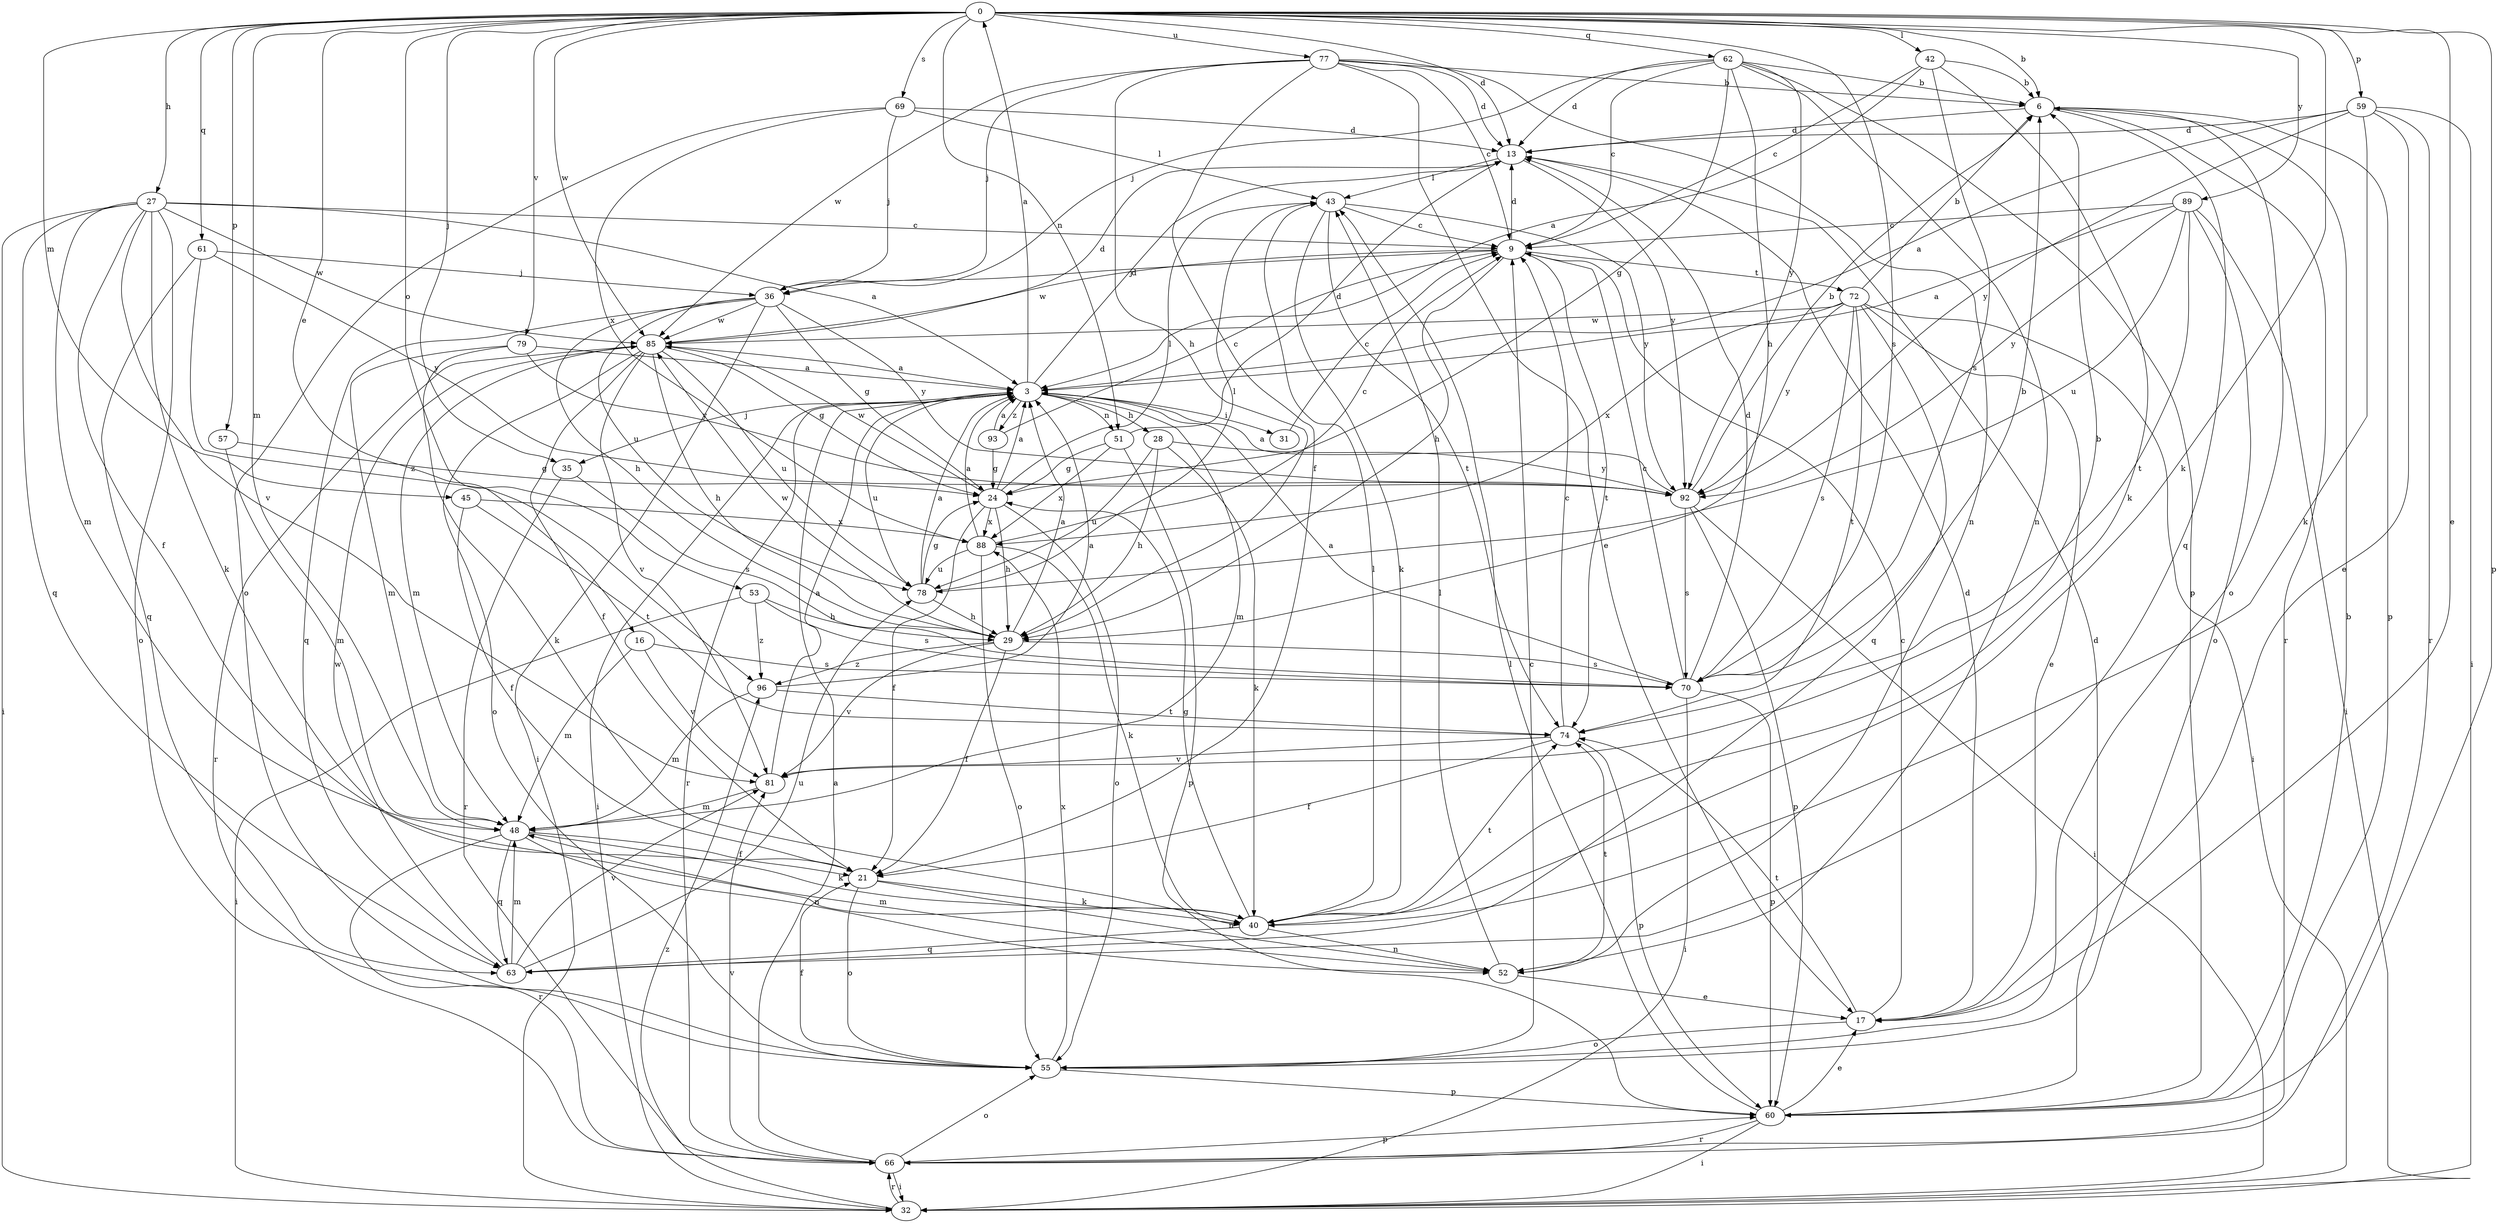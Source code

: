 strict digraph  {
0;
3;
6;
9;
13;
16;
17;
21;
24;
27;
28;
29;
31;
32;
35;
36;
40;
42;
43;
45;
48;
51;
52;
53;
55;
57;
59;
60;
61;
62;
63;
66;
69;
70;
72;
74;
77;
78;
79;
81;
85;
88;
89;
92;
93;
96;
0 -> 6  [label=b];
0 -> 13  [label=d];
0 -> 16  [label=e];
0 -> 17  [label=e];
0 -> 27  [label=h];
0 -> 35  [label=j];
0 -> 40  [label=k];
0 -> 42  [label=l];
0 -> 45  [label=m];
0 -> 48  [label=m];
0 -> 51  [label=n];
0 -> 53  [label=o];
0 -> 57  [label=p];
0 -> 59  [label=p];
0 -> 60  [label=p];
0 -> 61  [label=q];
0 -> 62  [label=q];
0 -> 69  [label=s];
0 -> 70  [label=s];
0 -> 77  [label=u];
0 -> 79  [label=v];
0 -> 85  [label=w];
0 -> 89  [label=y];
3 -> 0  [label=a];
3 -> 13  [label=d];
3 -> 28  [label=h];
3 -> 31  [label=i];
3 -> 32  [label=i];
3 -> 35  [label=j];
3 -> 48  [label=m];
3 -> 51  [label=n];
3 -> 66  [label=r];
3 -> 78  [label=u];
3 -> 93  [label=z];
6 -> 13  [label=d];
6 -> 55  [label=o];
6 -> 60  [label=p];
6 -> 63  [label=q];
6 -> 66  [label=r];
9 -> 13  [label=d];
9 -> 29  [label=h];
9 -> 36  [label=j];
9 -> 72  [label=t];
9 -> 74  [label=t];
9 -> 85  [label=w];
13 -> 43  [label=l];
13 -> 92  [label=y];
16 -> 48  [label=m];
16 -> 70  [label=s];
16 -> 81  [label=v];
17 -> 9  [label=c];
17 -> 13  [label=d];
17 -> 55  [label=o];
17 -> 74  [label=t];
21 -> 40  [label=k];
21 -> 52  [label=n];
21 -> 55  [label=o];
24 -> 3  [label=a];
24 -> 21  [label=f];
24 -> 29  [label=h];
24 -> 43  [label=l];
24 -> 55  [label=o];
24 -> 85  [label=w];
24 -> 88  [label=x];
27 -> 3  [label=a];
27 -> 9  [label=c];
27 -> 21  [label=f];
27 -> 32  [label=i];
27 -> 40  [label=k];
27 -> 48  [label=m];
27 -> 55  [label=o];
27 -> 63  [label=q];
27 -> 81  [label=v];
27 -> 85  [label=w];
28 -> 29  [label=h];
28 -> 40  [label=k];
28 -> 78  [label=u];
28 -> 92  [label=y];
29 -> 3  [label=a];
29 -> 21  [label=f];
29 -> 70  [label=s];
29 -> 81  [label=v];
29 -> 85  [label=w];
29 -> 96  [label=z];
31 -> 9  [label=c];
32 -> 66  [label=r];
32 -> 96  [label=z];
35 -> 66  [label=r];
35 -> 70  [label=s];
36 -> 24  [label=g];
36 -> 29  [label=h];
36 -> 32  [label=i];
36 -> 63  [label=q];
36 -> 78  [label=u];
36 -> 85  [label=w];
36 -> 92  [label=y];
40 -> 24  [label=g];
40 -> 43  [label=l];
40 -> 52  [label=n];
40 -> 63  [label=q];
40 -> 74  [label=t];
42 -> 3  [label=a];
42 -> 6  [label=b];
42 -> 9  [label=c];
42 -> 40  [label=k];
42 -> 70  [label=s];
43 -> 9  [label=c];
43 -> 40  [label=k];
43 -> 74  [label=t];
43 -> 92  [label=y];
45 -> 21  [label=f];
45 -> 74  [label=t];
45 -> 88  [label=x];
48 -> 21  [label=f];
48 -> 40  [label=k];
48 -> 52  [label=n];
48 -> 63  [label=q];
48 -> 66  [label=r];
51 -> 13  [label=d];
51 -> 24  [label=g];
51 -> 60  [label=p];
51 -> 88  [label=x];
52 -> 17  [label=e];
52 -> 43  [label=l];
52 -> 48  [label=m];
52 -> 74  [label=t];
53 -> 29  [label=h];
53 -> 32  [label=i];
53 -> 70  [label=s];
53 -> 96  [label=z];
55 -> 9  [label=c];
55 -> 21  [label=f];
55 -> 60  [label=p];
55 -> 88  [label=x];
57 -> 24  [label=g];
57 -> 48  [label=m];
59 -> 3  [label=a];
59 -> 13  [label=d];
59 -> 17  [label=e];
59 -> 32  [label=i];
59 -> 40  [label=k];
59 -> 66  [label=r];
59 -> 92  [label=y];
60 -> 6  [label=b];
60 -> 13  [label=d];
60 -> 17  [label=e];
60 -> 32  [label=i];
60 -> 43  [label=l];
60 -> 66  [label=r];
61 -> 36  [label=j];
61 -> 63  [label=q];
61 -> 92  [label=y];
61 -> 96  [label=z];
62 -> 6  [label=b];
62 -> 9  [label=c];
62 -> 13  [label=d];
62 -> 24  [label=g];
62 -> 29  [label=h];
62 -> 36  [label=j];
62 -> 52  [label=n];
62 -> 60  [label=p];
62 -> 92  [label=y];
63 -> 48  [label=m];
63 -> 78  [label=u];
63 -> 81  [label=v];
63 -> 85  [label=w];
66 -> 3  [label=a];
66 -> 32  [label=i];
66 -> 55  [label=o];
66 -> 60  [label=p];
66 -> 81  [label=v];
69 -> 13  [label=d];
69 -> 36  [label=j];
69 -> 43  [label=l];
69 -> 55  [label=o];
69 -> 88  [label=x];
70 -> 3  [label=a];
70 -> 6  [label=b];
70 -> 9  [label=c];
70 -> 13  [label=d];
70 -> 32  [label=i];
70 -> 60  [label=p];
72 -> 6  [label=b];
72 -> 17  [label=e];
72 -> 32  [label=i];
72 -> 63  [label=q];
72 -> 70  [label=s];
72 -> 74  [label=t];
72 -> 85  [label=w];
72 -> 88  [label=x];
72 -> 92  [label=y];
74 -> 9  [label=c];
74 -> 21  [label=f];
74 -> 60  [label=p];
74 -> 81  [label=v];
77 -> 6  [label=b];
77 -> 9  [label=c];
77 -> 13  [label=d];
77 -> 17  [label=e];
77 -> 21  [label=f];
77 -> 29  [label=h];
77 -> 36  [label=j];
77 -> 52  [label=n];
77 -> 85  [label=w];
78 -> 3  [label=a];
78 -> 24  [label=g];
78 -> 29  [label=h];
78 -> 43  [label=l];
79 -> 3  [label=a];
79 -> 40  [label=k];
79 -> 48  [label=m];
79 -> 92  [label=y];
81 -> 3  [label=a];
81 -> 6  [label=b];
81 -> 48  [label=m];
85 -> 3  [label=a];
85 -> 13  [label=d];
85 -> 21  [label=f];
85 -> 24  [label=g];
85 -> 29  [label=h];
85 -> 48  [label=m];
85 -> 55  [label=o];
85 -> 66  [label=r];
85 -> 78  [label=u];
85 -> 81  [label=v];
88 -> 3  [label=a];
88 -> 9  [label=c];
88 -> 40  [label=k];
88 -> 55  [label=o];
88 -> 78  [label=u];
89 -> 3  [label=a];
89 -> 9  [label=c];
89 -> 32  [label=i];
89 -> 55  [label=o];
89 -> 74  [label=t];
89 -> 78  [label=u];
89 -> 92  [label=y];
92 -> 3  [label=a];
92 -> 6  [label=b];
92 -> 32  [label=i];
92 -> 60  [label=p];
92 -> 70  [label=s];
93 -> 3  [label=a];
93 -> 9  [label=c];
93 -> 24  [label=g];
96 -> 3  [label=a];
96 -> 48  [label=m];
96 -> 74  [label=t];
}
